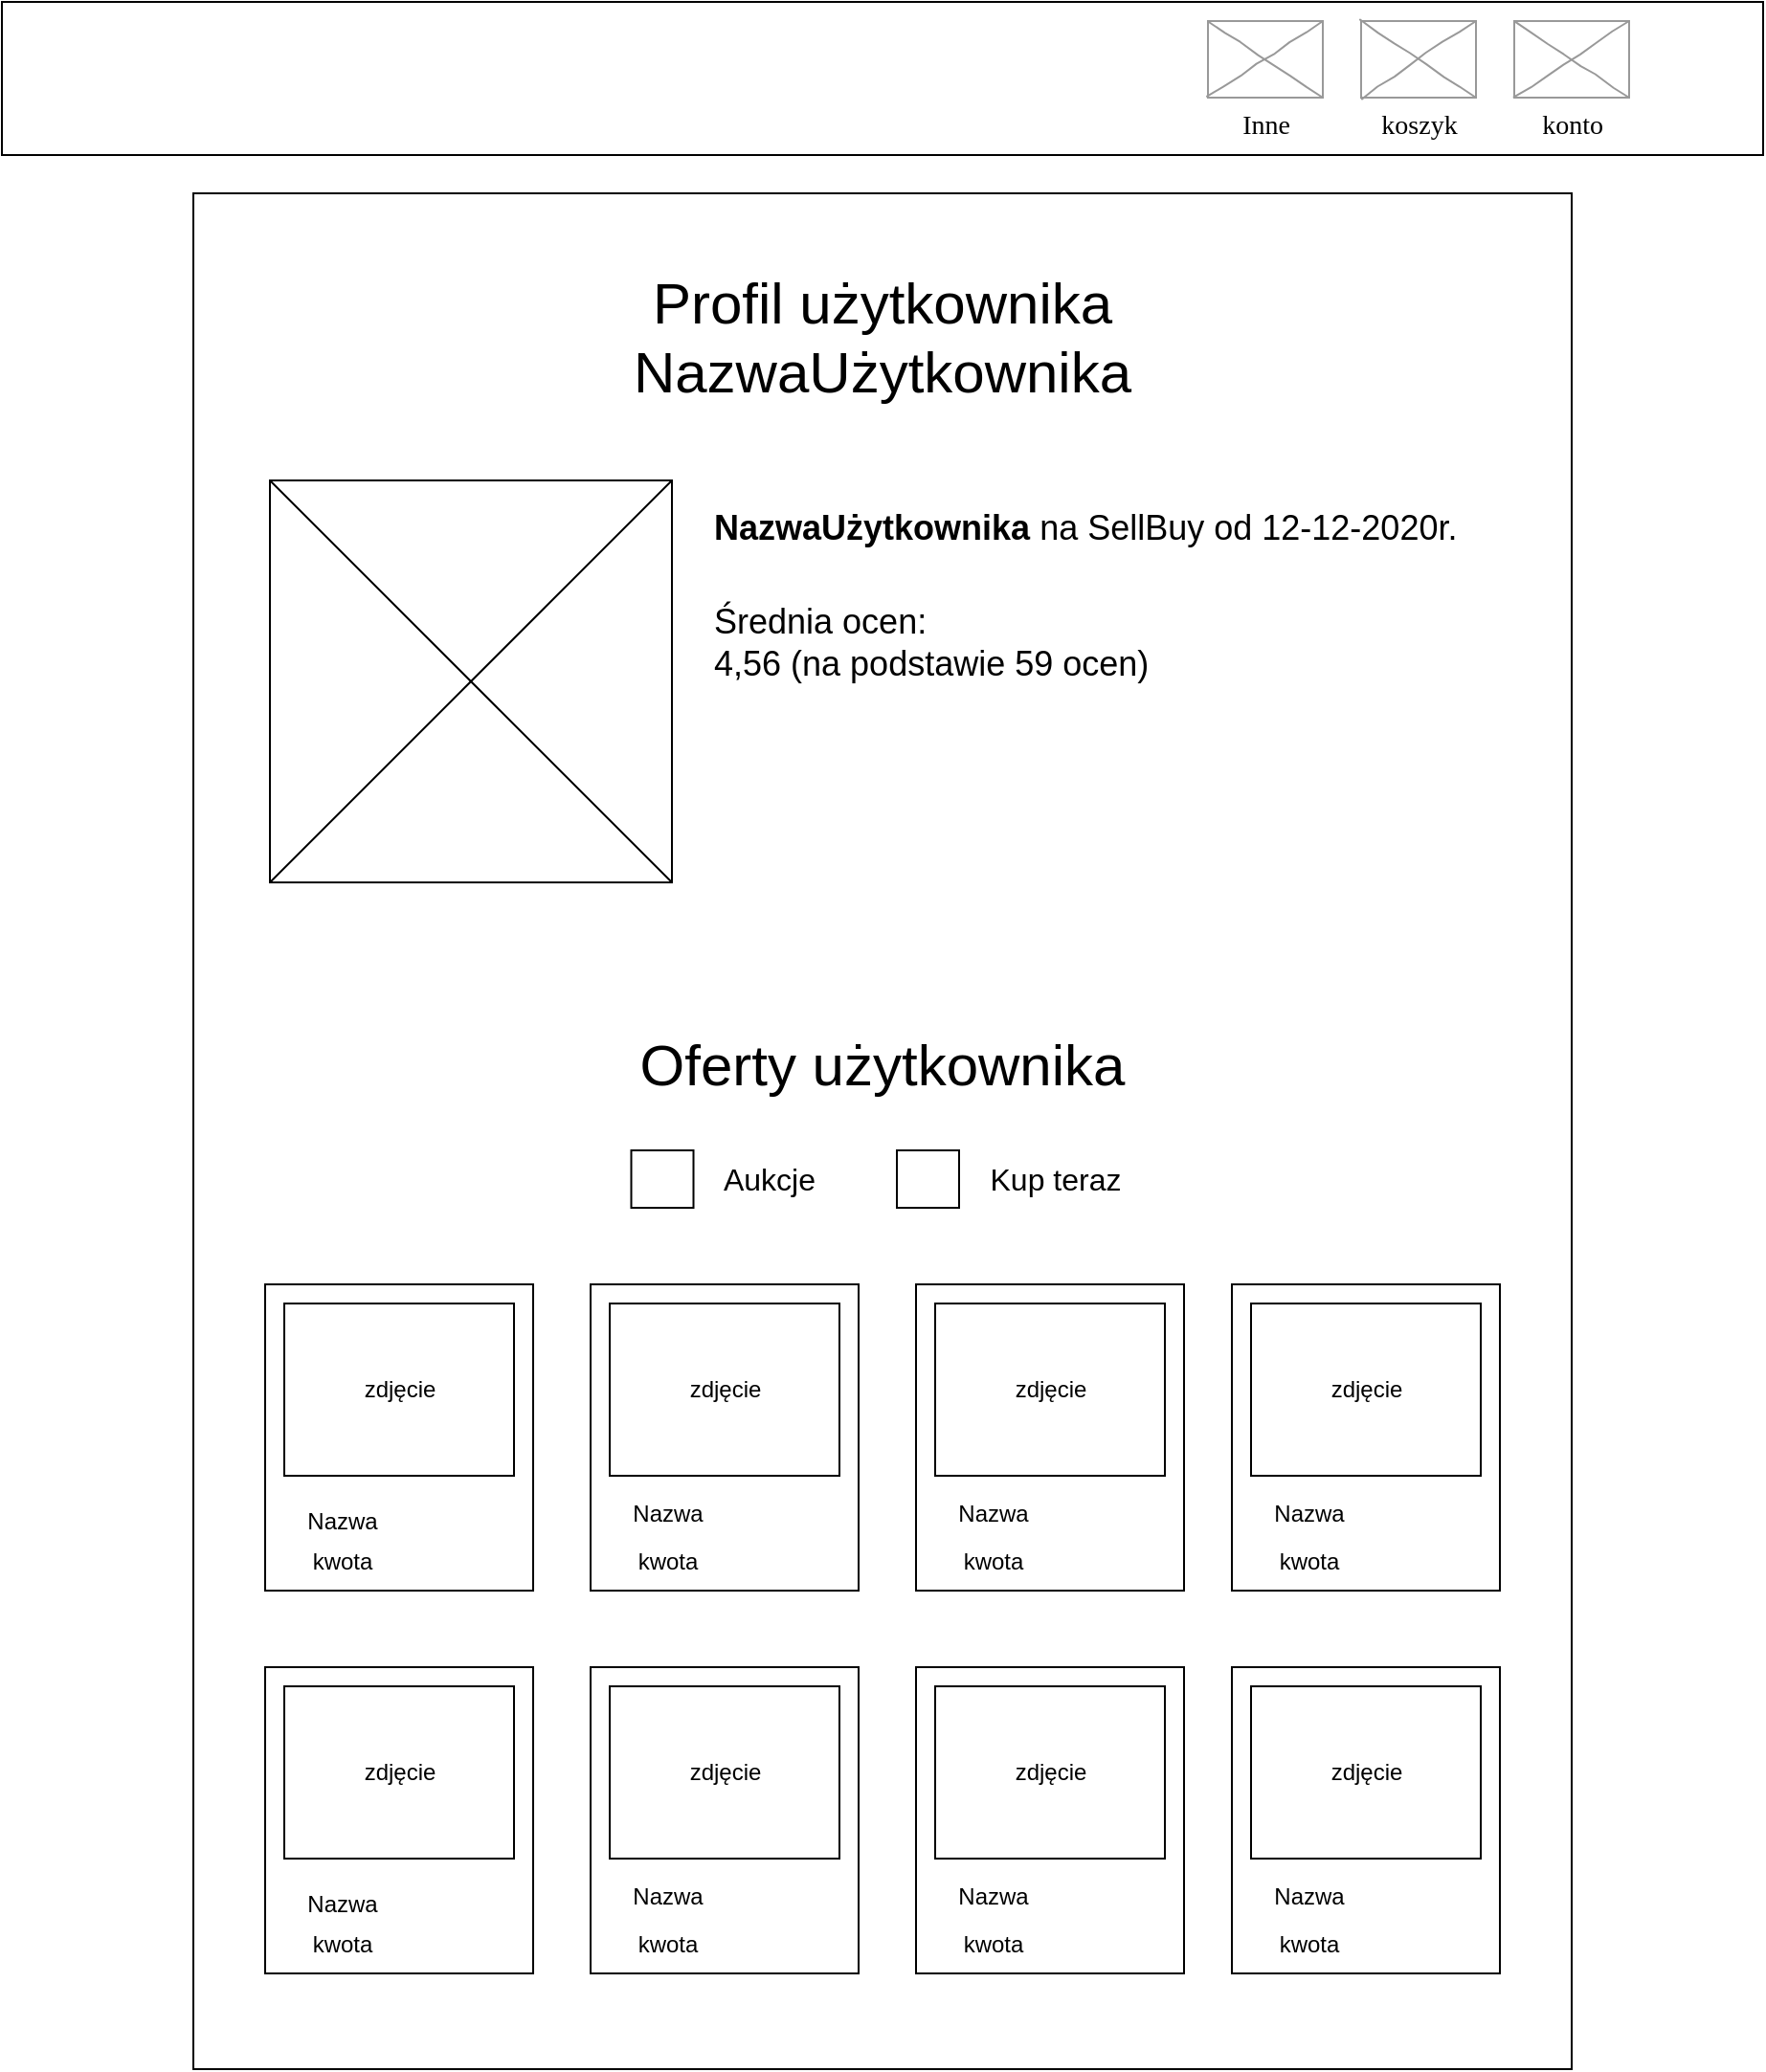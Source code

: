 <mxfile version="21.1.8" type="device">
  <diagram id="cosBBAHoJXz7P2hRSBFy" name="Strona-1">
    <mxGraphModel dx="1612" dy="1155" grid="1" gridSize="10" guides="1" tooltips="1" connect="1" arrows="1" fold="1" page="1" pageScale="1" pageWidth="827" pageHeight="1169" math="0" shadow="0">
      <root>
        <mxCell id="0" />
        <mxCell id="1" parent="0" />
        <mxCell id="9Bh3XWyPlyCC3-Qu8u7a-1" value="" style="rounded=0;whiteSpace=wrap;html=1;" vertex="1" parent="1">
          <mxGeometry x="240" y="70" width="920" height="80" as="geometry" />
        </mxCell>
        <mxCell id="9Bh3XWyPlyCC3-Qu8u7a-2" value="konto" style="verticalLabelPosition=bottom;shadow=0;dashed=0;align=center;html=1;verticalAlign=top;strokeWidth=1;shape=mxgraph.mockup.graphics.simpleIcon;strokeColor=#999999;rounded=0;labelBackgroundColor=none;fontFamily=Verdana;fontSize=14;fontColor=#000000;comic=1;" vertex="1" parent="1">
          <mxGeometry x="1030" y="80" width="60" height="40" as="geometry" />
        </mxCell>
        <mxCell id="9Bh3XWyPlyCC3-Qu8u7a-3" value="koszyk" style="verticalLabelPosition=bottom;shadow=0;dashed=0;align=center;html=1;verticalAlign=top;strokeWidth=1;shape=mxgraph.mockup.graphics.simpleIcon;strokeColor=#999999;rounded=0;labelBackgroundColor=none;fontFamily=Verdana;fontSize=14;fontColor=#000000;comic=1;" vertex="1" parent="1">
          <mxGeometry x="950" y="80" width="60" height="40" as="geometry" />
        </mxCell>
        <mxCell id="9Bh3XWyPlyCC3-Qu8u7a-4" value="Inne" style="verticalLabelPosition=bottom;shadow=0;dashed=0;align=center;html=1;verticalAlign=top;strokeWidth=1;shape=mxgraph.mockup.graphics.simpleIcon;strokeColor=#999999;rounded=0;labelBackgroundColor=none;fontFamily=Verdana;fontSize=14;fontColor=#000000;comic=1;" vertex="1" parent="1">
          <mxGeometry x="870" y="80" width="60" height="40" as="geometry" />
        </mxCell>
        <mxCell id="9Bh3XWyPlyCC3-Qu8u7a-5" value="" style="rounded=0;whiteSpace=wrap;html=1;fillColor=none;" vertex="1" parent="1">
          <mxGeometry x="340" y="170" width="720" height="980" as="geometry" />
        </mxCell>
        <mxCell id="9Bh3XWyPlyCC3-Qu8u7a-7" value="&lt;span style=&quot;font-size: 30px;&quot;&gt;Oferty użytkownika&lt;/span&gt;" style="text;html=1;strokeColor=none;fillColor=none;align=center;verticalAlign=middle;whiteSpace=wrap;rounded=0;" vertex="1" parent="1">
          <mxGeometry x="555" y="610" width="290" height="30" as="geometry" />
        </mxCell>
        <mxCell id="9Bh3XWyPlyCC3-Qu8u7a-11" value="&lt;span style=&quot;font-size: 30px;&quot;&gt;Profil użytkownika&lt;br&gt;NazwaUżytkownika&lt;br&gt;&lt;/span&gt;" style="text;html=1;strokeColor=none;fillColor=none;align=center;verticalAlign=middle;whiteSpace=wrap;rounded=0;" vertex="1" parent="1">
          <mxGeometry x="340" y="230" width="720" height="30" as="geometry" />
        </mxCell>
        <mxCell id="9Bh3XWyPlyCC3-Qu8u7a-12" value="" style="whiteSpace=wrap;html=1;aspect=fixed;" vertex="1" parent="1">
          <mxGeometry x="380" y="320" width="210" height="210" as="geometry" />
        </mxCell>
        <mxCell id="9Bh3XWyPlyCC3-Qu8u7a-14" value="&lt;span style=&quot;font-size: 18px;&quot;&gt;&lt;b&gt;NazwaUżytkownika&lt;/b&gt; na SellBuy od 12-12-2020r.&lt;/span&gt;" style="text;html=1;strokeColor=none;fillColor=none;align=left;verticalAlign=middle;whiteSpace=wrap;rounded=0;" vertex="1" parent="1">
          <mxGeometry x="610" y="330" width="410" height="30" as="geometry" />
        </mxCell>
        <mxCell id="9Bh3XWyPlyCC3-Qu8u7a-15" value="&lt;span style=&quot;font-size: 18px;&quot;&gt;Średnia ocen: &lt;br&gt;4,56 (na podstawie 59 ocen)&lt;/span&gt;" style="text;html=1;strokeColor=none;fillColor=none;align=left;verticalAlign=middle;whiteSpace=wrap;rounded=0;" vertex="1" parent="1">
          <mxGeometry x="610" y="390" width="230" height="30" as="geometry" />
        </mxCell>
        <mxCell id="9Bh3XWyPlyCC3-Qu8u7a-16" value="" style="endArrow=none;html=1;rounded=0;entryX=1;entryY=0;entryDx=0;entryDy=0;" edge="1" parent="1" target="9Bh3XWyPlyCC3-Qu8u7a-12">
          <mxGeometry width="50" height="50" relative="1" as="geometry">
            <mxPoint x="380" y="530" as="sourcePoint" />
            <mxPoint x="430" y="480" as="targetPoint" />
          </mxGeometry>
        </mxCell>
        <mxCell id="9Bh3XWyPlyCC3-Qu8u7a-17" value="" style="endArrow=none;html=1;rounded=0;entryX=0;entryY=0;entryDx=0;entryDy=0;exitX=1;exitY=1;exitDx=0;exitDy=0;" edge="1" parent="1" source="9Bh3XWyPlyCC3-Qu8u7a-12" target="9Bh3XWyPlyCC3-Qu8u7a-12">
          <mxGeometry width="50" height="50" relative="1" as="geometry">
            <mxPoint x="390" y="540" as="sourcePoint" />
            <mxPoint x="600" y="330" as="targetPoint" />
          </mxGeometry>
        </mxCell>
        <mxCell id="9Bh3XWyPlyCC3-Qu8u7a-27" value="" style="rounded=0;whiteSpace=wrap;html=1;" vertex="1" parent="1">
          <mxGeometry x="717.5" y="740" width="140" height="160" as="geometry" />
        </mxCell>
        <mxCell id="9Bh3XWyPlyCC3-Qu8u7a-28" value="" style="rounded=0;whiteSpace=wrap;html=1;" vertex="1" parent="1">
          <mxGeometry x="547.5" y="740" width="140" height="160" as="geometry" />
        </mxCell>
        <mxCell id="9Bh3XWyPlyCC3-Qu8u7a-29" value="" style="rounded=0;whiteSpace=wrap;html=1;" vertex="1" parent="1">
          <mxGeometry x="377.5" y="740" width="140" height="160" as="geometry" />
        </mxCell>
        <mxCell id="9Bh3XWyPlyCC3-Qu8u7a-30" value="zdjęcie" style="rounded=0;whiteSpace=wrap;html=1;" vertex="1" parent="1">
          <mxGeometry x="387.5" y="750" width="120" height="90" as="geometry" />
        </mxCell>
        <mxCell id="9Bh3XWyPlyCC3-Qu8u7a-31" value="zdjęcie" style="rounded=0;whiteSpace=wrap;html=1;" vertex="1" parent="1">
          <mxGeometry x="557.5" y="750" width="120" height="90" as="geometry" />
        </mxCell>
        <mxCell id="9Bh3XWyPlyCC3-Qu8u7a-32" value="zdjęcie" style="rounded=0;whiteSpace=wrap;html=1;" vertex="1" parent="1">
          <mxGeometry x="727.5" y="750" width="120" height="90" as="geometry" />
        </mxCell>
        <mxCell id="9Bh3XWyPlyCC3-Qu8u7a-33" value="Nazwa" style="text;html=1;strokeColor=none;fillColor=none;align=center;verticalAlign=middle;whiteSpace=wrap;rounded=0;" vertex="1" parent="1">
          <mxGeometry x="387.5" y="848.5" width="60" height="30" as="geometry" />
        </mxCell>
        <mxCell id="9Bh3XWyPlyCC3-Qu8u7a-34" value="Nazwa" style="text;html=1;strokeColor=none;fillColor=none;align=center;verticalAlign=middle;whiteSpace=wrap;rounded=0;" vertex="1" parent="1">
          <mxGeometry x="557.5" y="845" width="60" height="30" as="geometry" />
        </mxCell>
        <mxCell id="9Bh3XWyPlyCC3-Qu8u7a-35" value="Nazwa" style="text;html=1;strokeColor=none;fillColor=none;align=center;verticalAlign=middle;whiteSpace=wrap;rounded=0;" vertex="1" parent="1">
          <mxGeometry x="727.5" y="845" width="60" height="30" as="geometry" />
        </mxCell>
        <mxCell id="9Bh3XWyPlyCC3-Qu8u7a-36" value="kwota" style="text;html=1;strokeColor=none;fillColor=none;align=center;verticalAlign=middle;whiteSpace=wrap;rounded=0;" vertex="1" parent="1">
          <mxGeometry x="557.5" y="870" width="60" height="30" as="geometry" />
        </mxCell>
        <mxCell id="9Bh3XWyPlyCC3-Qu8u7a-37" value="kwota" style="text;html=1;strokeColor=none;fillColor=none;align=center;verticalAlign=middle;whiteSpace=wrap;rounded=0;" vertex="1" parent="1">
          <mxGeometry x="387.5" y="870" width="60" height="30" as="geometry" />
        </mxCell>
        <mxCell id="9Bh3XWyPlyCC3-Qu8u7a-38" value="kwota" style="text;html=1;strokeColor=none;fillColor=none;align=center;verticalAlign=middle;whiteSpace=wrap;rounded=0;" vertex="1" parent="1">
          <mxGeometry x="727.5" y="870" width="60" height="30" as="geometry" />
        </mxCell>
        <mxCell id="9Bh3XWyPlyCC3-Qu8u7a-39" value="" style="rounded=0;whiteSpace=wrap;html=1;" vertex="1" parent="1">
          <mxGeometry x="882.5" y="740" width="140" height="160" as="geometry" />
        </mxCell>
        <mxCell id="9Bh3XWyPlyCC3-Qu8u7a-40" value="zdjęcie" style="rounded=0;whiteSpace=wrap;html=1;" vertex="1" parent="1">
          <mxGeometry x="892.5" y="750" width="120" height="90" as="geometry" />
        </mxCell>
        <mxCell id="9Bh3XWyPlyCC3-Qu8u7a-41" value="Nazwa" style="text;html=1;strokeColor=none;fillColor=none;align=center;verticalAlign=middle;whiteSpace=wrap;rounded=0;" vertex="1" parent="1">
          <mxGeometry x="892.5" y="845" width="60" height="30" as="geometry" />
        </mxCell>
        <mxCell id="9Bh3XWyPlyCC3-Qu8u7a-42" value="kwota" style="text;html=1;strokeColor=none;fillColor=none;align=center;verticalAlign=middle;whiteSpace=wrap;rounded=0;" vertex="1" parent="1">
          <mxGeometry x="892.5" y="870" width="60" height="30" as="geometry" />
        </mxCell>
        <mxCell id="9Bh3XWyPlyCC3-Qu8u7a-43" value="" style="rounded=0;whiteSpace=wrap;html=1;" vertex="1" parent="1">
          <mxGeometry x="717.5" y="940" width="140" height="160" as="geometry" />
        </mxCell>
        <mxCell id="9Bh3XWyPlyCC3-Qu8u7a-44" value="" style="rounded=0;whiteSpace=wrap;html=1;" vertex="1" parent="1">
          <mxGeometry x="547.5" y="940" width="140" height="160" as="geometry" />
        </mxCell>
        <mxCell id="9Bh3XWyPlyCC3-Qu8u7a-45" value="" style="rounded=0;whiteSpace=wrap;html=1;" vertex="1" parent="1">
          <mxGeometry x="377.5" y="940" width="140" height="160" as="geometry" />
        </mxCell>
        <mxCell id="9Bh3XWyPlyCC3-Qu8u7a-46" value="zdjęcie" style="rounded=0;whiteSpace=wrap;html=1;" vertex="1" parent="1">
          <mxGeometry x="387.5" y="950" width="120" height="90" as="geometry" />
        </mxCell>
        <mxCell id="9Bh3XWyPlyCC3-Qu8u7a-47" value="zdjęcie" style="rounded=0;whiteSpace=wrap;html=1;" vertex="1" parent="1">
          <mxGeometry x="557.5" y="950" width="120" height="90" as="geometry" />
        </mxCell>
        <mxCell id="9Bh3XWyPlyCC3-Qu8u7a-48" value="zdjęcie" style="rounded=0;whiteSpace=wrap;html=1;" vertex="1" parent="1">
          <mxGeometry x="727.5" y="950" width="120" height="90" as="geometry" />
        </mxCell>
        <mxCell id="9Bh3XWyPlyCC3-Qu8u7a-49" value="Nazwa" style="text;html=1;strokeColor=none;fillColor=none;align=center;verticalAlign=middle;whiteSpace=wrap;rounded=0;" vertex="1" parent="1">
          <mxGeometry x="387.5" y="1048.5" width="60" height="30" as="geometry" />
        </mxCell>
        <mxCell id="9Bh3XWyPlyCC3-Qu8u7a-50" value="Nazwa" style="text;html=1;strokeColor=none;fillColor=none;align=center;verticalAlign=middle;whiteSpace=wrap;rounded=0;" vertex="1" parent="1">
          <mxGeometry x="557.5" y="1045" width="60" height="30" as="geometry" />
        </mxCell>
        <mxCell id="9Bh3XWyPlyCC3-Qu8u7a-51" value="Nazwa" style="text;html=1;strokeColor=none;fillColor=none;align=center;verticalAlign=middle;whiteSpace=wrap;rounded=0;" vertex="1" parent="1">
          <mxGeometry x="727.5" y="1045" width="60" height="30" as="geometry" />
        </mxCell>
        <mxCell id="9Bh3XWyPlyCC3-Qu8u7a-52" value="kwota" style="text;html=1;strokeColor=none;fillColor=none;align=center;verticalAlign=middle;whiteSpace=wrap;rounded=0;" vertex="1" parent="1">
          <mxGeometry x="557.5" y="1070" width="60" height="30" as="geometry" />
        </mxCell>
        <mxCell id="9Bh3XWyPlyCC3-Qu8u7a-53" value="kwota" style="text;html=1;strokeColor=none;fillColor=none;align=center;verticalAlign=middle;whiteSpace=wrap;rounded=0;" vertex="1" parent="1">
          <mxGeometry x="387.5" y="1070" width="60" height="30" as="geometry" />
        </mxCell>
        <mxCell id="9Bh3XWyPlyCC3-Qu8u7a-54" value="kwota" style="text;html=1;strokeColor=none;fillColor=none;align=center;verticalAlign=middle;whiteSpace=wrap;rounded=0;" vertex="1" parent="1">
          <mxGeometry x="727.5" y="1070" width="60" height="30" as="geometry" />
        </mxCell>
        <mxCell id="9Bh3XWyPlyCC3-Qu8u7a-55" value="" style="rounded=0;whiteSpace=wrap;html=1;" vertex="1" parent="1">
          <mxGeometry x="882.5" y="940" width="140" height="160" as="geometry" />
        </mxCell>
        <mxCell id="9Bh3XWyPlyCC3-Qu8u7a-56" value="zdjęcie" style="rounded=0;whiteSpace=wrap;html=1;" vertex="1" parent="1">
          <mxGeometry x="892.5" y="950" width="120" height="90" as="geometry" />
        </mxCell>
        <mxCell id="9Bh3XWyPlyCC3-Qu8u7a-57" value="Nazwa" style="text;html=1;strokeColor=none;fillColor=none;align=center;verticalAlign=middle;whiteSpace=wrap;rounded=0;" vertex="1" parent="1">
          <mxGeometry x="892.5" y="1045" width="60" height="30" as="geometry" />
        </mxCell>
        <mxCell id="9Bh3XWyPlyCC3-Qu8u7a-58" value="kwota" style="text;html=1;strokeColor=none;fillColor=none;align=center;verticalAlign=middle;whiteSpace=wrap;rounded=0;" vertex="1" parent="1">
          <mxGeometry x="892.5" y="1070" width="60" height="30" as="geometry" />
        </mxCell>
        <mxCell id="9Bh3XWyPlyCC3-Qu8u7a-59" value="" style="rounded=0;whiteSpace=wrap;html=1;" vertex="1" parent="1">
          <mxGeometry x="568.75" y="670" width="32.5" height="30" as="geometry" />
        </mxCell>
        <mxCell id="9Bh3XWyPlyCC3-Qu8u7a-60" value="Aukcje" style="text;html=1;strokeColor=none;fillColor=none;align=center;verticalAlign=middle;whiteSpace=wrap;rounded=0;fontSize=16;" vertex="1" parent="1">
          <mxGeometry x="611.25" y="670" width="60" height="30" as="geometry" />
        </mxCell>
        <mxCell id="9Bh3XWyPlyCC3-Qu8u7a-63" value="" style="rounded=0;whiteSpace=wrap;html=1;" vertex="1" parent="1">
          <mxGeometry x="707.5" y="670" width="32.5" height="30" as="geometry" />
        </mxCell>
        <mxCell id="9Bh3XWyPlyCC3-Qu8u7a-64" value="Kup teraz" style="text;html=1;strokeColor=none;fillColor=none;align=center;verticalAlign=middle;whiteSpace=wrap;rounded=0;fontSize=16;" vertex="1" parent="1">
          <mxGeometry x="750" y="670" width="81.25" height="30" as="geometry" />
        </mxCell>
        <mxCell id="9Bh3XWyPlyCC3-Qu8u7a-65" value="" style="shape=image;html=1;verticalAlign=top;verticalLabelPosition=bottom;labelBackgroundColor=#ffffff;imageAspect=0;aspect=fixed;image=https://cdn1.iconfinder.com/data/icons/material-core/18/check-128.png" vertex="1" parent="1">
          <mxGeometry x="571" y="672" width="28" height="28" as="geometry" />
        </mxCell>
        <mxCell id="9Bh3XWyPlyCC3-Qu8u7a-66" value="" style="shape=image;html=1;verticalAlign=top;verticalLabelPosition=bottom;labelBackgroundColor=#ffffff;imageAspect=0;aspect=fixed;image=https://cdn1.iconfinder.com/data/icons/material-core/18/check-128.png" vertex="1" parent="1">
          <mxGeometry x="711" y="672" width="28" height="28" as="geometry" />
        </mxCell>
      </root>
    </mxGraphModel>
  </diagram>
</mxfile>

